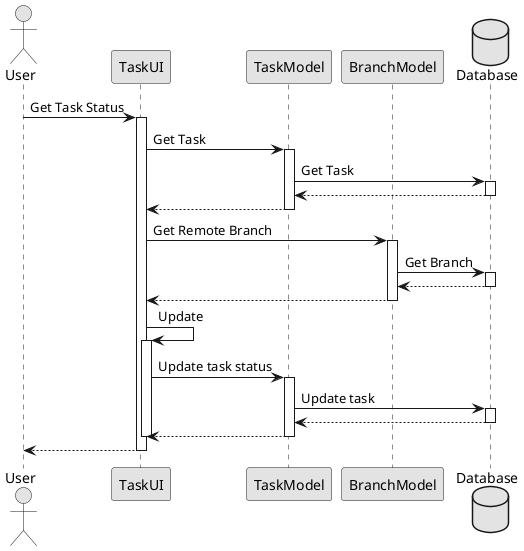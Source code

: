 @startuml sequence_diagram4
skinparam monochrome true
actor User as user
participant "TaskUI" as a1
participant "TaskModel" as a2
participant "BranchModel" as b1
database "Database" as db
skinparam backgroundcolor transparent

user -> a1: Get Task Status
activate a1

a1 -> a2: Get Task
activate a2

a2 -> db: Get Task
activate db

db --> a2
deactivate db

a2 --> a1
deactivate a2

a1 -> b1: Get Remote Branch
activate b1

b1 -> db: Get Branch
activate db

db --> b1
deactivate db

b1 --> a1
deactivate b1

a1 -> a1: Update
activate a1

a1 -> a2: Update task status
activate a2

a2 -> db: Update task
activate db

db --> a2
deactivate db

a2 --> a1
deactivate a2
deactivate a1

a1 --> user
deactivate a1

@enduml